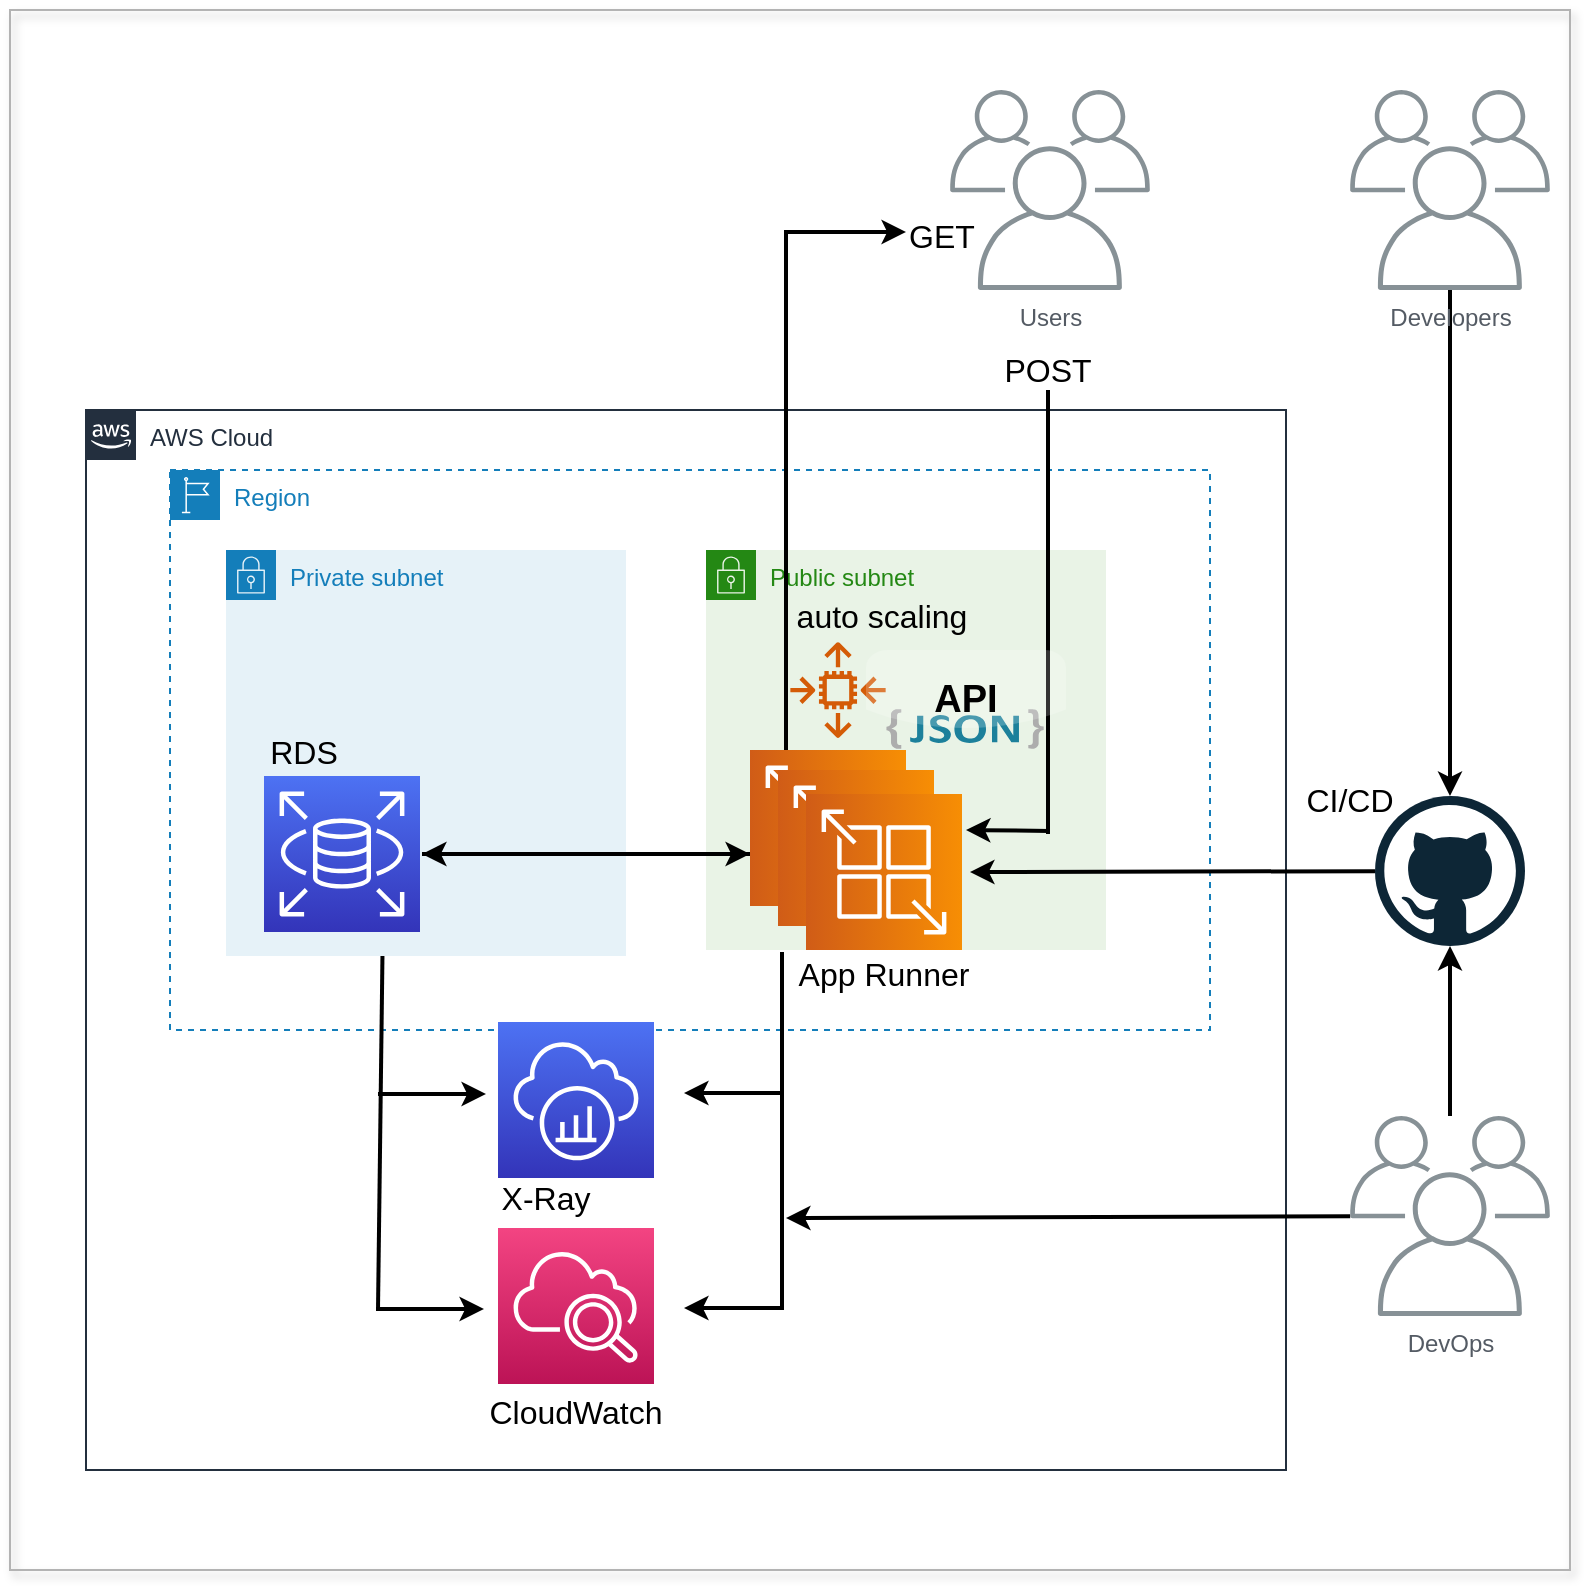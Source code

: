 <mxfile version="20.5.1" type="github">
  <diagram id="7r52QbRG1SOnmnhvZGQe" name="Página-1">
    <mxGraphModel dx="1657" dy="1704" grid="1" gridSize="10" guides="1" tooltips="1" connect="1" arrows="1" fold="1" page="1" pageScale="1" pageWidth="827" pageHeight="1169" math="0" shadow="0">
      <root>
        <mxCell id="0" />
        <mxCell id="1" parent="0" />
        <mxCell id="2p6uh4pjQ9wnQeHXQtB_-90" value="" style="whiteSpace=wrap;html=1;aspect=fixed;strokeColor=#B3B3B3;fontSize=16;fontColor=#FFFFFF;fillColor=none;shadow=1;" vertex="1" parent="1">
          <mxGeometry x="-40" y="-190" width="780" height="780" as="geometry" />
        </mxCell>
        <mxCell id="2p6uh4pjQ9wnQeHXQtB_-2" value="Region" style="points=[[0,0],[0.25,0],[0.5,0],[0.75,0],[1,0],[1,0.25],[1,0.5],[1,0.75],[1,1],[0.75,1],[0.5,1],[0.25,1],[0,1],[0,0.75],[0,0.5],[0,0.25]];outlineConnect=0;gradientColor=none;html=1;whiteSpace=wrap;fontSize=12;fontStyle=0;container=1;pointerEvents=0;collapsible=0;recursiveResize=0;shape=mxgraph.aws4.group;grIcon=mxgraph.aws4.group_region;strokeColor=#147EBA;fillColor=none;verticalAlign=top;align=left;spacingLeft=30;fontColor=#147EBA;dashed=1;" vertex="1" parent="1">
          <mxGeometry x="40" y="40" width="520" height="280" as="geometry" />
        </mxCell>
        <mxCell id="2p6uh4pjQ9wnQeHXQtB_-3" value="AWS Cloud" style="points=[[0,0],[0.25,0],[0.5,0],[0.75,0],[1,0],[1,0.25],[1,0.5],[1,0.75],[1,1],[0.75,1],[0.5,1],[0.25,1],[0,1],[0,0.75],[0,0.5],[0,0.25]];outlineConnect=0;gradientColor=none;html=1;whiteSpace=wrap;fontSize=12;fontStyle=0;container=1;pointerEvents=0;collapsible=0;recursiveResize=0;shape=mxgraph.aws4.group;grIcon=mxgraph.aws4.group_aws_cloud_alt;strokeColor=#232F3E;fillColor=none;verticalAlign=top;align=left;spacingLeft=30;fontColor=#232F3E;dashed=0;" vertex="1" parent="1">
          <mxGeometry x="-2" y="10" width="600" height="530" as="geometry" />
        </mxCell>
        <mxCell id="2p6uh4pjQ9wnQeHXQtB_-52" value="" style="endArrow=none;html=1;rounded=0;strokeWidth=2;entryX=0.763;entryY=0.859;entryDx=0;entryDy=0;entryPerimeter=0;" edge="1" parent="2p6uh4pjQ9wnQeHXQtB_-3" target="2p6uh4pjQ9wnQeHXQtB_-5">
          <mxGeometry width="50" height="50" relative="1" as="geometry">
            <mxPoint x="146" y="450" as="sourcePoint" />
            <mxPoint x="148.5" y="261" as="targetPoint" />
          </mxGeometry>
        </mxCell>
        <mxCell id="2p6uh4pjQ9wnQeHXQtB_-4" value="Private subnet" style="points=[[0,0],[0.25,0],[0.5,0],[0.75,0],[1,0],[1,0.25],[1,0.5],[1,0.75],[1,1],[0.75,1],[0.5,1],[0.25,1],[0,1],[0,0.75],[0,0.5],[0,0.25]];outlineConnect=0;gradientColor=none;html=1;whiteSpace=wrap;fontSize=12;fontStyle=0;container=1;pointerEvents=0;collapsible=0;recursiveResize=0;shape=mxgraph.aws4.group;grIcon=mxgraph.aws4.group_security_group;grStroke=0;strokeColor=#147EBA;fillColor=#E6F2F8;verticalAlign=top;align=left;spacingLeft=30;fontColor=#147EBA;dashed=0;" vertex="1" parent="2p6uh4pjQ9wnQeHXQtB_-3">
          <mxGeometry x="70" y="70" width="200" height="203" as="geometry" />
        </mxCell>
        <mxCell id="2p6uh4pjQ9wnQeHXQtB_-84" value="RDS" style="text;html=1;strokeColor=none;fillColor=none;align=center;verticalAlign=middle;whiteSpace=wrap;rounded=0;fontSize=16;" vertex="1" parent="2p6uh4pjQ9wnQeHXQtB_-4">
          <mxGeometry x="4" y="86" width="70" height="30" as="geometry" />
        </mxCell>
        <mxCell id="2p6uh4pjQ9wnQeHXQtB_-5" value="" style="sketch=0;points=[[0,0,0],[0.25,0,0],[0.5,0,0],[0.75,0,0],[1,0,0],[0,1,0],[0.25,1,0],[0.5,1,0],[0.75,1,0],[1,1,0],[0,0.25,0],[0,0.5,0],[0,0.75,0],[1,0.25,0],[1,0.5,0],[1,0.75,0]];outlineConnect=0;fontColor=#232F3E;gradientColor=#4D72F3;gradientDirection=north;fillColor=#3334B9;strokeColor=#ffffff;dashed=0;verticalLabelPosition=bottom;verticalAlign=top;align=center;html=1;fontSize=12;fontStyle=0;aspect=fixed;shape=mxgraph.aws4.resourceIcon;resIcon=mxgraph.aws4.rds;" vertex="1" parent="2p6uh4pjQ9wnQeHXQtB_-4">
          <mxGeometry x="19" y="113" width="78" height="78" as="geometry" />
        </mxCell>
        <mxCell id="2p6uh4pjQ9wnQeHXQtB_-6" value="Public subnet" style="points=[[0,0],[0.25,0],[0.5,0],[0.75,0],[1,0],[1,0.25],[1,0.5],[1,0.75],[1,1],[0.75,1],[0.5,1],[0.25,1],[0,1],[0,0.75],[0,0.5],[0,0.25]];outlineConnect=0;gradientColor=none;html=1;whiteSpace=wrap;fontSize=12;fontStyle=0;container=1;pointerEvents=0;collapsible=0;recursiveResize=0;shape=mxgraph.aws4.group;grIcon=mxgraph.aws4.group_security_group;grStroke=0;strokeColor=#248814;fillColor=#E9F3E6;verticalAlign=top;align=left;spacingLeft=30;fontColor=#248814;dashed=0;" vertex="1" parent="2p6uh4pjQ9wnQeHXQtB_-3">
          <mxGeometry x="310" y="70" width="200" height="200" as="geometry" />
        </mxCell>
        <mxCell id="2p6uh4pjQ9wnQeHXQtB_-11" value="" style="sketch=0;points=[[0,0,0],[0.25,0,0],[0.5,0,0],[0.75,0,0],[1,0,0],[0,1,0],[0.25,1,0],[0.5,1,0],[0.75,1,0],[1,1,0],[0,0.25,0],[0,0.5,0],[0,0.75,0],[1,0.25,0],[1,0.5,0],[1,0.75,0]];outlineConnect=0;fontColor=#232F3E;gradientColor=#F78E04;gradientDirection=north;fillColor=#D05C17;strokeColor=#ffffff;dashed=0;verticalLabelPosition=bottom;verticalAlign=top;align=center;html=1;fontSize=12;fontStyle=0;aspect=fixed;shape=mxgraph.aws4.resourceIcon;resIcon=mxgraph.aws4.app_runner;direction=south;" vertex="1" parent="2p6uh4pjQ9wnQeHXQtB_-6">
          <mxGeometry x="22" y="100" width="78" height="78" as="geometry" />
        </mxCell>
        <mxCell id="2p6uh4pjQ9wnQeHXQtB_-12" value="" style="sketch=0;outlineConnect=0;fontColor=#232F3E;gradientColor=none;fillColor=#D45B07;strokeColor=none;dashed=0;verticalLabelPosition=bottom;verticalAlign=top;align=center;html=1;fontSize=12;fontStyle=0;aspect=fixed;pointerEvents=1;shape=mxgraph.aws4.auto_scaling2;" vertex="1" parent="2p6uh4pjQ9wnQeHXQtB_-6">
          <mxGeometry x="42" y="46" width="48" height="48" as="geometry" />
        </mxCell>
        <mxCell id="2p6uh4pjQ9wnQeHXQtB_-35" value="" style="endArrow=none;html=1;rounded=0;strokeWidth=2;entryX=0.5;entryY=1;entryDx=0;entryDy=0;" edge="1" parent="2p6uh4pjQ9wnQeHXQtB_-6" target="2p6uh4pjQ9wnQeHXQtB_-79">
          <mxGeometry width="50" height="50" relative="1" as="geometry">
            <mxPoint x="171" y="142" as="sourcePoint" />
            <mxPoint x="171" y="-88" as="targetPoint" />
          </mxGeometry>
        </mxCell>
        <mxCell id="2p6uh4pjQ9wnQeHXQtB_-75" value="&lt;font style=&quot;font-size: 16px;&quot;&gt;auto scaling&lt;/font&gt;" style="text;html=1;strokeColor=none;fillColor=none;align=center;verticalAlign=middle;whiteSpace=wrap;rounded=0;fontSize=19;" vertex="1" parent="2p6uh4pjQ9wnQeHXQtB_-6">
          <mxGeometry x="38" y="18" width="100" height="30" as="geometry" />
        </mxCell>
        <mxCell id="2p6uh4pjQ9wnQeHXQtB_-17" value="" style="dashed=0;outlineConnect=0;html=1;align=center;labelPosition=center;verticalLabelPosition=bottom;verticalAlign=top;shape=mxgraph.webicons.json_2;gradientColor=#DFDEDE;strokeColor=#97D077;fillColor=none;" vertex="1" parent="2p6uh4pjQ9wnQeHXQtB_-6">
          <mxGeometry x="80" y="50" width="100" height="80" as="geometry" />
        </mxCell>
        <mxCell id="2p6uh4pjQ9wnQeHXQtB_-73" value="&lt;font style=&quot;font-size: 19px;&quot;&gt;API&lt;/font&gt;" style="text;html=1;strokeColor=none;fillColor=none;align=center;verticalAlign=middle;whiteSpace=wrap;rounded=0;fontStyle=1" vertex="1" parent="2p6uh4pjQ9wnQeHXQtB_-6">
          <mxGeometry x="80" y="60" width="100" height="30" as="geometry" />
        </mxCell>
        <mxCell id="2p6uh4pjQ9wnQeHXQtB_-39" value="" style="sketch=0;points=[[0,0,0],[0.25,0,0],[0.5,0,0],[0.75,0,0],[1,0,0],[0,1,0],[0.25,1,0],[0.5,1,0],[0.75,1,0],[1,1,0],[0,0.25,0],[0,0.5,0],[0,0.75,0],[1,0.25,0],[1,0.5,0],[1,0.75,0]];outlineConnect=0;fontColor=#232F3E;gradientColor=#F78E04;gradientDirection=north;fillColor=#D05C17;strokeColor=#ffffff;dashed=0;verticalLabelPosition=bottom;verticalAlign=top;align=center;html=1;fontSize=12;fontStyle=0;aspect=fixed;shape=mxgraph.aws4.resourceIcon;resIcon=mxgraph.aws4.app_runner;direction=south;" vertex="1" parent="2p6uh4pjQ9wnQeHXQtB_-6">
          <mxGeometry x="36" y="110" width="78" height="78" as="geometry" />
        </mxCell>
        <mxCell id="2p6uh4pjQ9wnQeHXQtB_-40" value="" style="sketch=0;points=[[0,0,0],[0.25,0,0],[0.5,0,0],[0.75,0,0],[1,0,0],[0,1,0],[0.25,1,0],[0.5,1,0],[0.75,1,0],[1,1,0],[0,0.25,0],[0,0.5,0],[0,0.75,0],[1,0.25,0],[1,0.5,0],[1,0.75,0]];outlineConnect=0;fontColor=#232F3E;gradientColor=#F78E04;gradientDirection=north;fillColor=#D05C17;strokeColor=#ffffff;dashed=0;verticalLabelPosition=bottom;verticalAlign=top;align=center;html=1;fontSize=12;fontStyle=0;aspect=fixed;shape=mxgraph.aws4.resourceIcon;resIcon=mxgraph.aws4.app_runner;direction=south;" vertex="1" parent="2p6uh4pjQ9wnQeHXQtB_-6">
          <mxGeometry x="50" y="122" width="78" height="78" as="geometry" />
        </mxCell>
        <mxCell id="2p6uh4pjQ9wnQeHXQtB_-91" value="" style="endArrow=classic;html=1;rounded=0;strokeWidth=2;" edge="1" parent="2p6uh4pjQ9wnQeHXQtB_-6">
          <mxGeometry width="50" height="50" relative="1" as="geometry">
            <mxPoint x="172" y="140.5" as="sourcePoint" />
            <mxPoint x="130" y="140" as="targetPoint" />
          </mxGeometry>
        </mxCell>
        <mxCell id="2p6uh4pjQ9wnQeHXQtB_-26" style="edgeStyle=none;rounded=0;orthogonalLoop=1;jettySize=auto;html=1;exitX=1;exitY=0.5;exitDx=0;exitDy=0;exitPerimeter=0;strokeWidth=2;" edge="1" parent="2p6uh4pjQ9wnQeHXQtB_-3">
          <mxGeometry relative="1" as="geometry">
            <mxPoint x="168" y="222" as="sourcePoint" />
            <mxPoint x="332" y="222" as="targetPoint" />
          </mxGeometry>
        </mxCell>
        <mxCell id="2p6uh4pjQ9wnQeHXQtB_-28" style="edgeStyle=none;rounded=0;orthogonalLoop=1;jettySize=auto;html=1;strokeWidth=2;" edge="1" parent="2p6uh4pjQ9wnQeHXQtB_-3">
          <mxGeometry relative="1" as="geometry">
            <mxPoint x="332" y="222" as="sourcePoint" />
            <mxPoint x="168" y="222" as="targetPoint" />
          </mxGeometry>
        </mxCell>
        <mxCell id="2p6uh4pjQ9wnQeHXQtB_-37" value="" style="endArrow=none;html=1;rounded=0;strokeWidth=2;" edge="1" parent="2p6uh4pjQ9wnQeHXQtB_-3">
          <mxGeometry width="50" height="50" relative="1" as="geometry">
            <mxPoint x="350" y="170" as="sourcePoint" />
            <mxPoint x="350" y="-90" as="targetPoint" />
          </mxGeometry>
        </mxCell>
        <mxCell id="2p6uh4pjQ9wnQeHXQtB_-38" value="" style="endArrow=classic;html=1;rounded=0;strokeWidth=2;" edge="1" parent="2p6uh4pjQ9wnQeHXQtB_-3">
          <mxGeometry width="50" height="50" relative="1" as="geometry">
            <mxPoint x="350" y="-89" as="sourcePoint" />
            <mxPoint x="410" y="-89" as="targetPoint" />
          </mxGeometry>
        </mxCell>
        <mxCell id="2p6uh4pjQ9wnQeHXQtB_-45" value="" style="sketch=0;points=[[0,0,0],[0.25,0,0],[0.5,0,0],[0.75,0,0],[1,0,0],[0,1,0],[0.25,1,0],[0.5,1,0],[0.75,1,0],[1,1,0],[0,0.25,0],[0,0.5,0],[0,0.75,0],[1,0.25,0],[1,0.5,0],[1,0.75,0]];outlineConnect=0;fontColor=#232F3E;gradientColor=#4D72F3;gradientDirection=north;fillColor=#3334B9;strokeColor=#ffffff;dashed=0;verticalLabelPosition=bottom;verticalAlign=top;align=center;html=1;fontSize=12;fontStyle=0;aspect=fixed;shape=mxgraph.aws4.resourceIcon;resIcon=mxgraph.aws4.xray;" vertex="1" parent="2p6uh4pjQ9wnQeHXQtB_-3">
          <mxGeometry x="206" y="306" width="78" height="78" as="geometry" />
        </mxCell>
        <mxCell id="2p6uh4pjQ9wnQeHXQtB_-46" value="" style="sketch=0;points=[[0,0,0],[0.25,0,0],[0.5,0,0],[0.75,0,0],[1,0,0],[0,1,0],[0.25,1,0],[0.5,1,0],[0.75,1,0],[1,1,0],[0,0.25,0],[0,0.5,0],[0,0.75,0],[1,0.25,0],[1,0.5,0],[1,0.75,0]];points=[[0,0,0],[0.25,0,0],[0.5,0,0],[0.75,0,0],[1,0,0],[0,1,0],[0.25,1,0],[0.5,1,0],[0.75,1,0],[1,1,0],[0,0.25,0],[0,0.5,0],[0,0.75,0],[1,0.25,0],[1,0.5,0],[1,0.75,0]];outlineConnect=0;fontColor=#232F3E;gradientColor=#F34482;gradientDirection=north;fillColor=#BC1356;strokeColor=#ffffff;dashed=0;verticalLabelPosition=bottom;verticalAlign=top;align=center;html=1;fontSize=12;fontStyle=0;aspect=fixed;shape=mxgraph.aws4.resourceIcon;resIcon=mxgraph.aws4.cloudwatch_2;" vertex="1" parent="2p6uh4pjQ9wnQeHXQtB_-3">
          <mxGeometry x="206" y="409" width="78" height="78" as="geometry" />
        </mxCell>
        <mxCell id="2p6uh4pjQ9wnQeHXQtB_-48" value="" style="endArrow=none;html=1;rounded=0;strokeWidth=2;" edge="1" parent="2p6uh4pjQ9wnQeHXQtB_-3">
          <mxGeometry width="50" height="50" relative="1" as="geometry">
            <mxPoint x="348" y="450" as="sourcePoint" />
            <mxPoint x="348" y="271" as="targetPoint" />
          </mxGeometry>
        </mxCell>
        <mxCell id="2p6uh4pjQ9wnQeHXQtB_-49" value="" style="endArrow=classic;html=1;rounded=0;strokeWidth=2;" edge="1" parent="2p6uh4pjQ9wnQeHXQtB_-3">
          <mxGeometry width="50" height="50" relative="1" as="geometry">
            <mxPoint x="349" y="449" as="sourcePoint" />
            <mxPoint x="299" y="449" as="targetPoint" />
          </mxGeometry>
        </mxCell>
        <mxCell id="2p6uh4pjQ9wnQeHXQtB_-51" value="" style="endArrow=classic;html=1;rounded=0;strokeWidth=2;" edge="1" parent="2p6uh4pjQ9wnQeHXQtB_-3">
          <mxGeometry width="50" height="50" relative="1" as="geometry">
            <mxPoint x="349" y="341.5" as="sourcePoint" />
            <mxPoint x="299" y="341.5" as="targetPoint" />
          </mxGeometry>
        </mxCell>
        <mxCell id="2p6uh4pjQ9wnQeHXQtB_-54" value="" style="endArrow=classic;html=1;rounded=0;strokeWidth=2;" edge="1" parent="2p6uh4pjQ9wnQeHXQtB_-3">
          <mxGeometry width="50" height="50" relative="1" as="geometry">
            <mxPoint x="146" y="342" as="sourcePoint" />
            <mxPoint x="200" y="342" as="targetPoint" />
          </mxGeometry>
        </mxCell>
        <mxCell id="2p6uh4pjQ9wnQeHXQtB_-55" value="" style="endArrow=classic;html=1;rounded=0;strokeWidth=2;" edge="1" parent="2p6uh4pjQ9wnQeHXQtB_-3">
          <mxGeometry width="50" height="50" relative="1" as="geometry">
            <mxPoint x="145" y="449.5" as="sourcePoint" />
            <mxPoint x="199" y="449.5" as="targetPoint" />
          </mxGeometry>
        </mxCell>
        <mxCell id="2p6uh4pjQ9wnQeHXQtB_-72" value="" style="edgeStyle=none;rounded=0;orthogonalLoop=1;jettySize=auto;html=1;strokeWidth=2;" edge="1" parent="2p6uh4pjQ9wnQeHXQtB_-3" source="2p6uh4pjQ9wnQeHXQtB_-47">
          <mxGeometry relative="1" as="geometry">
            <mxPoint x="612.5" y="402.999" as="sourcePoint" />
            <mxPoint x="350" y="404" as="targetPoint" />
          </mxGeometry>
        </mxCell>
        <mxCell id="2p6uh4pjQ9wnQeHXQtB_-78" value="App Runner" style="text;html=1;strokeColor=none;fillColor=none;align=center;verticalAlign=middle;whiteSpace=wrap;rounded=0;fontSize=16;" vertex="1" parent="2p6uh4pjQ9wnQeHXQtB_-3">
          <mxGeometry x="349" y="267" width="100" height="30" as="geometry" />
        </mxCell>
        <mxCell id="2p6uh4pjQ9wnQeHXQtB_-82" value="X-Ray" style="text;html=1;strokeColor=none;fillColor=none;align=center;verticalAlign=middle;whiteSpace=wrap;rounded=0;fontSize=16;" vertex="1" parent="2p6uh4pjQ9wnQeHXQtB_-3">
          <mxGeometry x="200" y="379" width="60" height="30" as="geometry" />
        </mxCell>
        <mxCell id="2p6uh4pjQ9wnQeHXQtB_-83" value="CloudWatch" style="text;html=1;strokeColor=none;fillColor=none;align=center;verticalAlign=middle;whiteSpace=wrap;rounded=0;fontSize=16;" vertex="1" parent="2p6uh4pjQ9wnQeHXQtB_-3">
          <mxGeometry x="215" y="486" width="60" height="30" as="geometry" />
        </mxCell>
        <mxCell id="2p6uh4pjQ9wnQeHXQtB_-13" value="Users" style="sketch=0;outlineConnect=0;gradientColor=none;fontColor=#545B64;strokeColor=none;fillColor=#879196;dashed=0;verticalLabelPosition=bottom;verticalAlign=top;align=center;html=1;fontSize=12;fontStyle=0;aspect=fixed;shape=mxgraph.aws4.illustration_users;pointerEvents=1" vertex="1" parent="1">
          <mxGeometry x="430" y="-150" width="100" height="100" as="geometry" />
        </mxCell>
        <mxCell id="2p6uh4pjQ9wnQeHXQtB_-57" value="" style="edgeStyle=none;rounded=0;orthogonalLoop=1;jettySize=auto;html=1;strokeWidth=2;" edge="1" parent="1" source="2p6uh4pjQ9wnQeHXQtB_-43">
          <mxGeometry relative="1" as="geometry">
            <mxPoint x="632.5" y="241.709" as="sourcePoint" />
            <mxPoint x="440" y="241" as="targetPoint" />
          </mxGeometry>
        </mxCell>
        <mxCell id="2p6uh4pjQ9wnQeHXQtB_-43" value="" style="dashed=0;outlineConnect=0;html=1;align=center;labelPosition=center;verticalLabelPosition=bottom;verticalAlign=top;shape=mxgraph.weblogos.github;strokeColor=#97D077;fillColor=none;" vertex="1" parent="1">
          <mxGeometry x="642.5" y="203" width="75" height="75" as="geometry" />
        </mxCell>
        <mxCell id="2p6uh4pjQ9wnQeHXQtB_-56" value="" style="edgeStyle=none;rounded=0;orthogonalLoop=1;jettySize=auto;html=1;strokeWidth=2;" edge="1" parent="1" source="2p6uh4pjQ9wnQeHXQtB_-47" target="2p6uh4pjQ9wnQeHXQtB_-43">
          <mxGeometry relative="1" as="geometry" />
        </mxCell>
        <mxCell id="2p6uh4pjQ9wnQeHXQtB_-47" value="DevOps" style="sketch=0;outlineConnect=0;gradientColor=none;fontColor=#545B64;strokeColor=none;fillColor=#879196;dashed=0;verticalLabelPosition=bottom;verticalAlign=top;align=center;html=1;fontSize=12;fontStyle=0;aspect=fixed;shape=mxgraph.aws4.illustration_users;pointerEvents=1" vertex="1" parent="1">
          <mxGeometry x="630" y="363" width="100" height="100" as="geometry" />
        </mxCell>
        <mxCell id="2p6uh4pjQ9wnQeHXQtB_-70" value="" style="edgeStyle=none;rounded=0;orthogonalLoop=1;jettySize=auto;html=1;strokeWidth=2;" edge="1" parent="1" source="2p6uh4pjQ9wnQeHXQtB_-69" target="2p6uh4pjQ9wnQeHXQtB_-43">
          <mxGeometry relative="1" as="geometry" />
        </mxCell>
        <mxCell id="2p6uh4pjQ9wnQeHXQtB_-69" value="Developers&lt;br&gt;" style="sketch=0;outlineConnect=0;gradientColor=none;fontColor=#545B64;strokeColor=none;fillColor=#879196;dashed=0;verticalLabelPosition=bottom;verticalAlign=top;align=center;html=1;fontSize=12;fontStyle=0;aspect=fixed;shape=mxgraph.aws4.illustration_users;pointerEvents=1" vertex="1" parent="1">
          <mxGeometry x="630" y="-150" width="100" height="100" as="geometry" />
        </mxCell>
        <mxCell id="2p6uh4pjQ9wnQeHXQtB_-79" value="POST" style="text;html=1;strokeColor=none;fillColor=none;align=center;verticalAlign=middle;whiteSpace=wrap;rounded=0;fontSize=16;" vertex="1" parent="1">
          <mxGeometry x="434" y="-20" width="90" height="20" as="geometry" />
        </mxCell>
        <mxCell id="2p6uh4pjQ9wnQeHXQtB_-80" value="GET" style="text;html=1;strokeColor=none;fillColor=none;align=center;verticalAlign=middle;whiteSpace=wrap;rounded=0;fontSize=16;" vertex="1" parent="1">
          <mxGeometry x="379" y="-87" width="94" height="20" as="geometry" />
        </mxCell>
        <mxCell id="2p6uh4pjQ9wnQeHXQtB_-81" value="CI/CD" style="text;html=1;strokeColor=none;fillColor=none;align=center;verticalAlign=middle;whiteSpace=wrap;rounded=0;fontSize=16;" vertex="1" parent="1">
          <mxGeometry x="590" y="190" width="80" height="30" as="geometry" />
        </mxCell>
      </root>
    </mxGraphModel>
  </diagram>
</mxfile>
